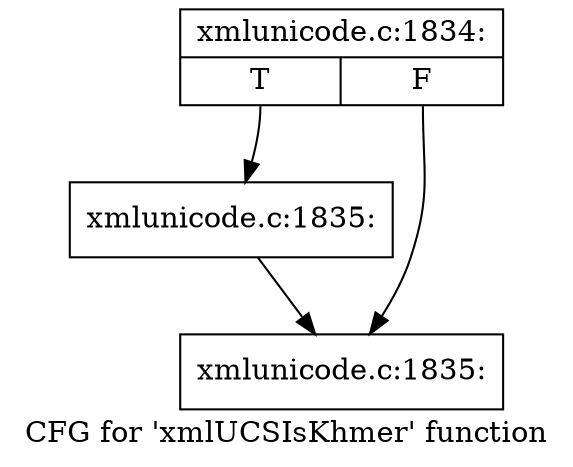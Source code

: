 digraph "CFG for 'xmlUCSIsKhmer' function" {
	label="CFG for 'xmlUCSIsKhmer' function";

	Node0x4e59ed0 [shape=record,label="{xmlunicode.c:1834:|{<s0>T|<s1>F}}"];
	Node0x4e59ed0:s0 -> Node0x4e57670;
	Node0x4e59ed0:s1 -> Node0x4e59e60;
	Node0x4e57670 [shape=record,label="{xmlunicode.c:1835:}"];
	Node0x4e57670 -> Node0x4e59e60;
	Node0x4e59e60 [shape=record,label="{xmlunicode.c:1835:}"];
}
